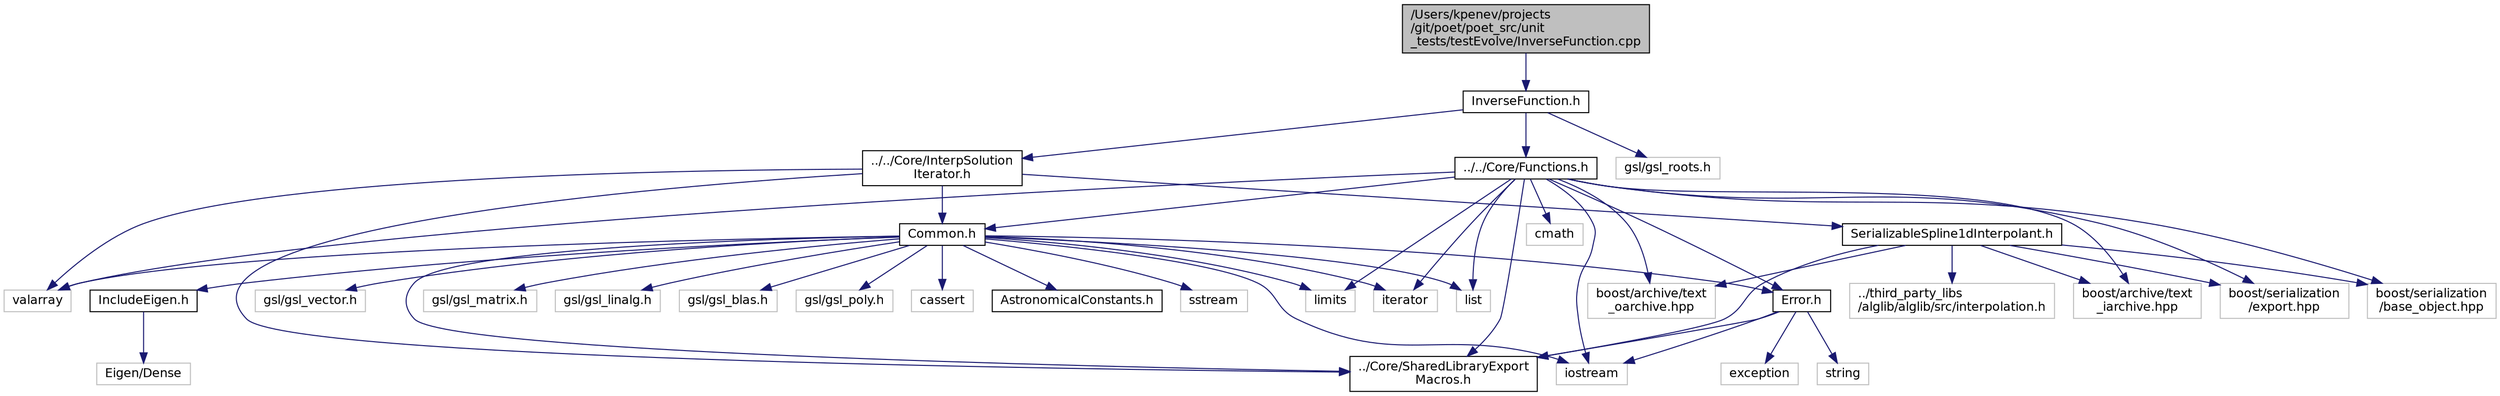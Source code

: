 digraph "/Users/kpenev/projects/git/poet/poet_src/unit_tests/testEvolve/InverseFunction.cpp"
{
 // INTERACTIVE_SVG=YES
  edge [fontname="Helvetica",fontsize="12",labelfontname="Helvetica",labelfontsize="12"];
  node [fontname="Helvetica",fontsize="12",shape=record];
  Node0 [label="/Users/kpenev/projects\l/git/poet/poet_src/unit\l_tests/testEvolve/InverseFunction.cpp",height=0.2,width=0.4,color="black", fillcolor="grey75", style="filled", fontcolor="black"];
  Node0 -> Node1 [color="midnightblue",fontsize="12",style="solid",fontname="Helvetica"];
  Node1 [label="InverseFunction.h",height=0.2,width=0.4,color="black", fillcolor="white", style="filled",URL="$InverseFunction_8h.html",tooltip="Declarses a class for functions that are the inverse of some analytical function. ..."];
  Node1 -> Node2 [color="midnightblue",fontsize="12",style="solid",fontname="Helvetica"];
  Node2 [label="../../Core/Functions.h",height=0.2,width=0.4,color="black", fillcolor="white", style="filled",URL="$Functions_8h.html",tooltip="A hierarchy of classes representing functions. "];
  Node2 -> Node3 [color="midnightblue",fontsize="12",style="solid",fontname="Helvetica"];
  Node3 [label="../Core/SharedLibraryExport\lMacros.h",height=0.2,width=0.4,color="black", fillcolor="white", style="filled",URL="$SharedLibraryExportMacros_8h_source.html"];
  Node2 -> Node4 [color="midnightblue",fontsize="12",style="solid",fontname="Helvetica"];
  Node4 [label="Common.h",height=0.2,width=0.4,color="black", fillcolor="white", style="filled",URL="$Core_2Common_8h.html",tooltip="Declaration of some general purpose utilities. "];
  Node4 -> Node5 [color="midnightblue",fontsize="12",style="solid",fontname="Helvetica"];
  Node5 [label="list",height=0.2,width=0.4,color="grey75", fillcolor="white", style="filled"];
  Node4 -> Node6 [color="midnightblue",fontsize="12",style="solid",fontname="Helvetica"];
  Node6 [label="valarray",height=0.2,width=0.4,color="grey75", fillcolor="white", style="filled"];
  Node4 -> Node7 [color="midnightblue",fontsize="12",style="solid",fontname="Helvetica"];
  Node7 [label="limits",height=0.2,width=0.4,color="grey75", fillcolor="white", style="filled"];
  Node4 -> Node8 [color="midnightblue",fontsize="12",style="solid",fontname="Helvetica"];
  Node8 [label="sstream",height=0.2,width=0.4,color="grey75", fillcolor="white", style="filled"];
  Node4 -> Node9 [color="midnightblue",fontsize="12",style="solid",fontname="Helvetica"];
  Node9 [label="iostream",height=0.2,width=0.4,color="grey75", fillcolor="white", style="filled"];
  Node4 -> Node10 [color="midnightblue",fontsize="12",style="solid",fontname="Helvetica"];
  Node10 [label="iterator",height=0.2,width=0.4,color="grey75", fillcolor="white", style="filled"];
  Node4 -> Node11 [color="midnightblue",fontsize="12",style="solid",fontname="Helvetica"];
  Node11 [label="gsl/gsl_vector.h",height=0.2,width=0.4,color="grey75", fillcolor="white", style="filled"];
  Node4 -> Node12 [color="midnightblue",fontsize="12",style="solid",fontname="Helvetica"];
  Node12 [label="gsl/gsl_matrix.h",height=0.2,width=0.4,color="grey75", fillcolor="white", style="filled"];
  Node4 -> Node13 [color="midnightblue",fontsize="12",style="solid",fontname="Helvetica"];
  Node13 [label="gsl/gsl_linalg.h",height=0.2,width=0.4,color="grey75", fillcolor="white", style="filled"];
  Node4 -> Node14 [color="midnightblue",fontsize="12",style="solid",fontname="Helvetica"];
  Node14 [label="gsl/gsl_blas.h",height=0.2,width=0.4,color="grey75", fillcolor="white", style="filled"];
  Node4 -> Node15 [color="midnightblue",fontsize="12",style="solid",fontname="Helvetica"];
  Node15 [label="gsl/gsl_poly.h",height=0.2,width=0.4,color="grey75", fillcolor="white", style="filled"];
  Node4 -> Node16 [color="midnightblue",fontsize="12",style="solid",fontname="Helvetica"];
  Node16 [label="cassert",height=0.2,width=0.4,color="grey75", fillcolor="white", style="filled"];
  Node4 -> Node3 [color="midnightblue",fontsize="12",style="solid",fontname="Helvetica"];
  Node4 -> Node17 [color="midnightblue",fontsize="12",style="solid",fontname="Helvetica"];
  Node17 [label="Error.h",height=0.2,width=0.4,color="black", fillcolor="white", style="filled",URL="$Error_8h.html",tooltip="Defines the exception hierarchy used by this code. "];
  Node17 -> Node3 [color="midnightblue",fontsize="12",style="solid",fontname="Helvetica"];
  Node17 -> Node9 [color="midnightblue",fontsize="12",style="solid",fontname="Helvetica"];
  Node17 -> Node18 [color="midnightblue",fontsize="12",style="solid",fontname="Helvetica"];
  Node18 [label="exception",height=0.2,width=0.4,color="grey75", fillcolor="white", style="filled"];
  Node17 -> Node19 [color="midnightblue",fontsize="12",style="solid",fontname="Helvetica"];
  Node19 [label="string",height=0.2,width=0.4,color="grey75", fillcolor="white", style="filled"];
  Node4 -> Node20 [color="midnightblue",fontsize="12",style="solid",fontname="Helvetica"];
  Node20 [label="AstronomicalConstants.h",height=0.2,width=0.4,color="black", fillcolor="white", style="filled",URL="$AstronomicalConstants_8h.html",tooltip="Defines various astronomical constants. "];
  Node4 -> Node21 [color="midnightblue",fontsize="12",style="solid",fontname="Helvetica"];
  Node21 [label="IncludeEigen.h",height=0.2,width=0.4,color="black", fillcolor="white", style="filled",URL="$IncludeEigen_8h_source.html"];
  Node21 -> Node22 [color="midnightblue",fontsize="12",style="solid",fontname="Helvetica"];
  Node22 [label="Eigen/Dense",height=0.2,width=0.4,color="grey75", fillcolor="white", style="filled"];
  Node2 -> Node17 [color="midnightblue",fontsize="12",style="solid",fontname="Helvetica"];
  Node2 -> Node23 [color="midnightblue",fontsize="12",style="solid",fontname="Helvetica"];
  Node23 [label="cmath",height=0.2,width=0.4,color="grey75", fillcolor="white", style="filled"];
  Node2 -> Node7 [color="midnightblue",fontsize="12",style="solid",fontname="Helvetica"];
  Node2 -> Node6 [color="midnightblue",fontsize="12",style="solid",fontname="Helvetica"];
  Node2 -> Node5 [color="midnightblue",fontsize="12",style="solid",fontname="Helvetica"];
  Node2 -> Node10 [color="midnightblue",fontsize="12",style="solid",fontname="Helvetica"];
  Node2 -> Node9 [color="midnightblue",fontsize="12",style="solid",fontname="Helvetica"];
  Node2 -> Node24 [color="midnightblue",fontsize="12",style="solid",fontname="Helvetica"];
  Node24 [label="boost/serialization\l/base_object.hpp",height=0.2,width=0.4,color="grey75", fillcolor="white", style="filled"];
  Node2 -> Node25 [color="midnightblue",fontsize="12",style="solid",fontname="Helvetica"];
  Node25 [label="boost/archive/text\l_oarchive.hpp",height=0.2,width=0.4,color="grey75", fillcolor="white", style="filled"];
  Node2 -> Node26 [color="midnightblue",fontsize="12",style="solid",fontname="Helvetica"];
  Node26 [label="boost/archive/text\l_iarchive.hpp",height=0.2,width=0.4,color="grey75", fillcolor="white", style="filled"];
  Node2 -> Node27 [color="midnightblue",fontsize="12",style="solid",fontname="Helvetica"];
  Node27 [label="boost/serialization\l/export.hpp",height=0.2,width=0.4,color="grey75", fillcolor="white", style="filled"];
  Node1 -> Node28 [color="midnightblue",fontsize="12",style="solid",fontname="Helvetica"];
  Node28 [label="../../Core/InterpSolution\lIterator.h",height=0.2,width=0.4,color="black", fillcolor="white", style="filled",URL="$InterpSolutionIterator_8h_source.html"];
  Node28 -> Node3 [color="midnightblue",fontsize="12",style="solid",fontname="Helvetica"];
  Node28 -> Node29 [color="midnightblue",fontsize="12",style="solid",fontname="Helvetica"];
  Node29 [label="SerializableSpline1dInterpolant.h",height=0.2,width=0.4,color="black", fillcolor="white", style="filled",URL="$SerializableSpline1dInterpolant_8h_source.html"];
  Node29 -> Node3 [color="midnightblue",fontsize="12",style="solid",fontname="Helvetica"];
  Node29 -> Node30 [color="midnightblue",fontsize="12",style="solid",fontname="Helvetica"];
  Node30 [label="../third_party_libs\l/alglib/alglib/src/interpolation.h",height=0.2,width=0.4,color="grey75", fillcolor="white", style="filled"];
  Node29 -> Node24 [color="midnightblue",fontsize="12",style="solid",fontname="Helvetica"];
  Node29 -> Node25 [color="midnightblue",fontsize="12",style="solid",fontname="Helvetica"];
  Node29 -> Node26 [color="midnightblue",fontsize="12",style="solid",fontname="Helvetica"];
  Node29 -> Node27 [color="midnightblue",fontsize="12",style="solid",fontname="Helvetica"];
  Node28 -> Node4 [color="midnightblue",fontsize="12",style="solid",fontname="Helvetica"];
  Node28 -> Node6 [color="midnightblue",fontsize="12",style="solid",fontname="Helvetica"];
  Node1 -> Node31 [color="midnightblue",fontsize="12",style="solid",fontname="Helvetica"];
  Node31 [label="gsl/gsl_roots.h",height=0.2,width=0.4,color="grey75", fillcolor="white", style="filled"];
}

